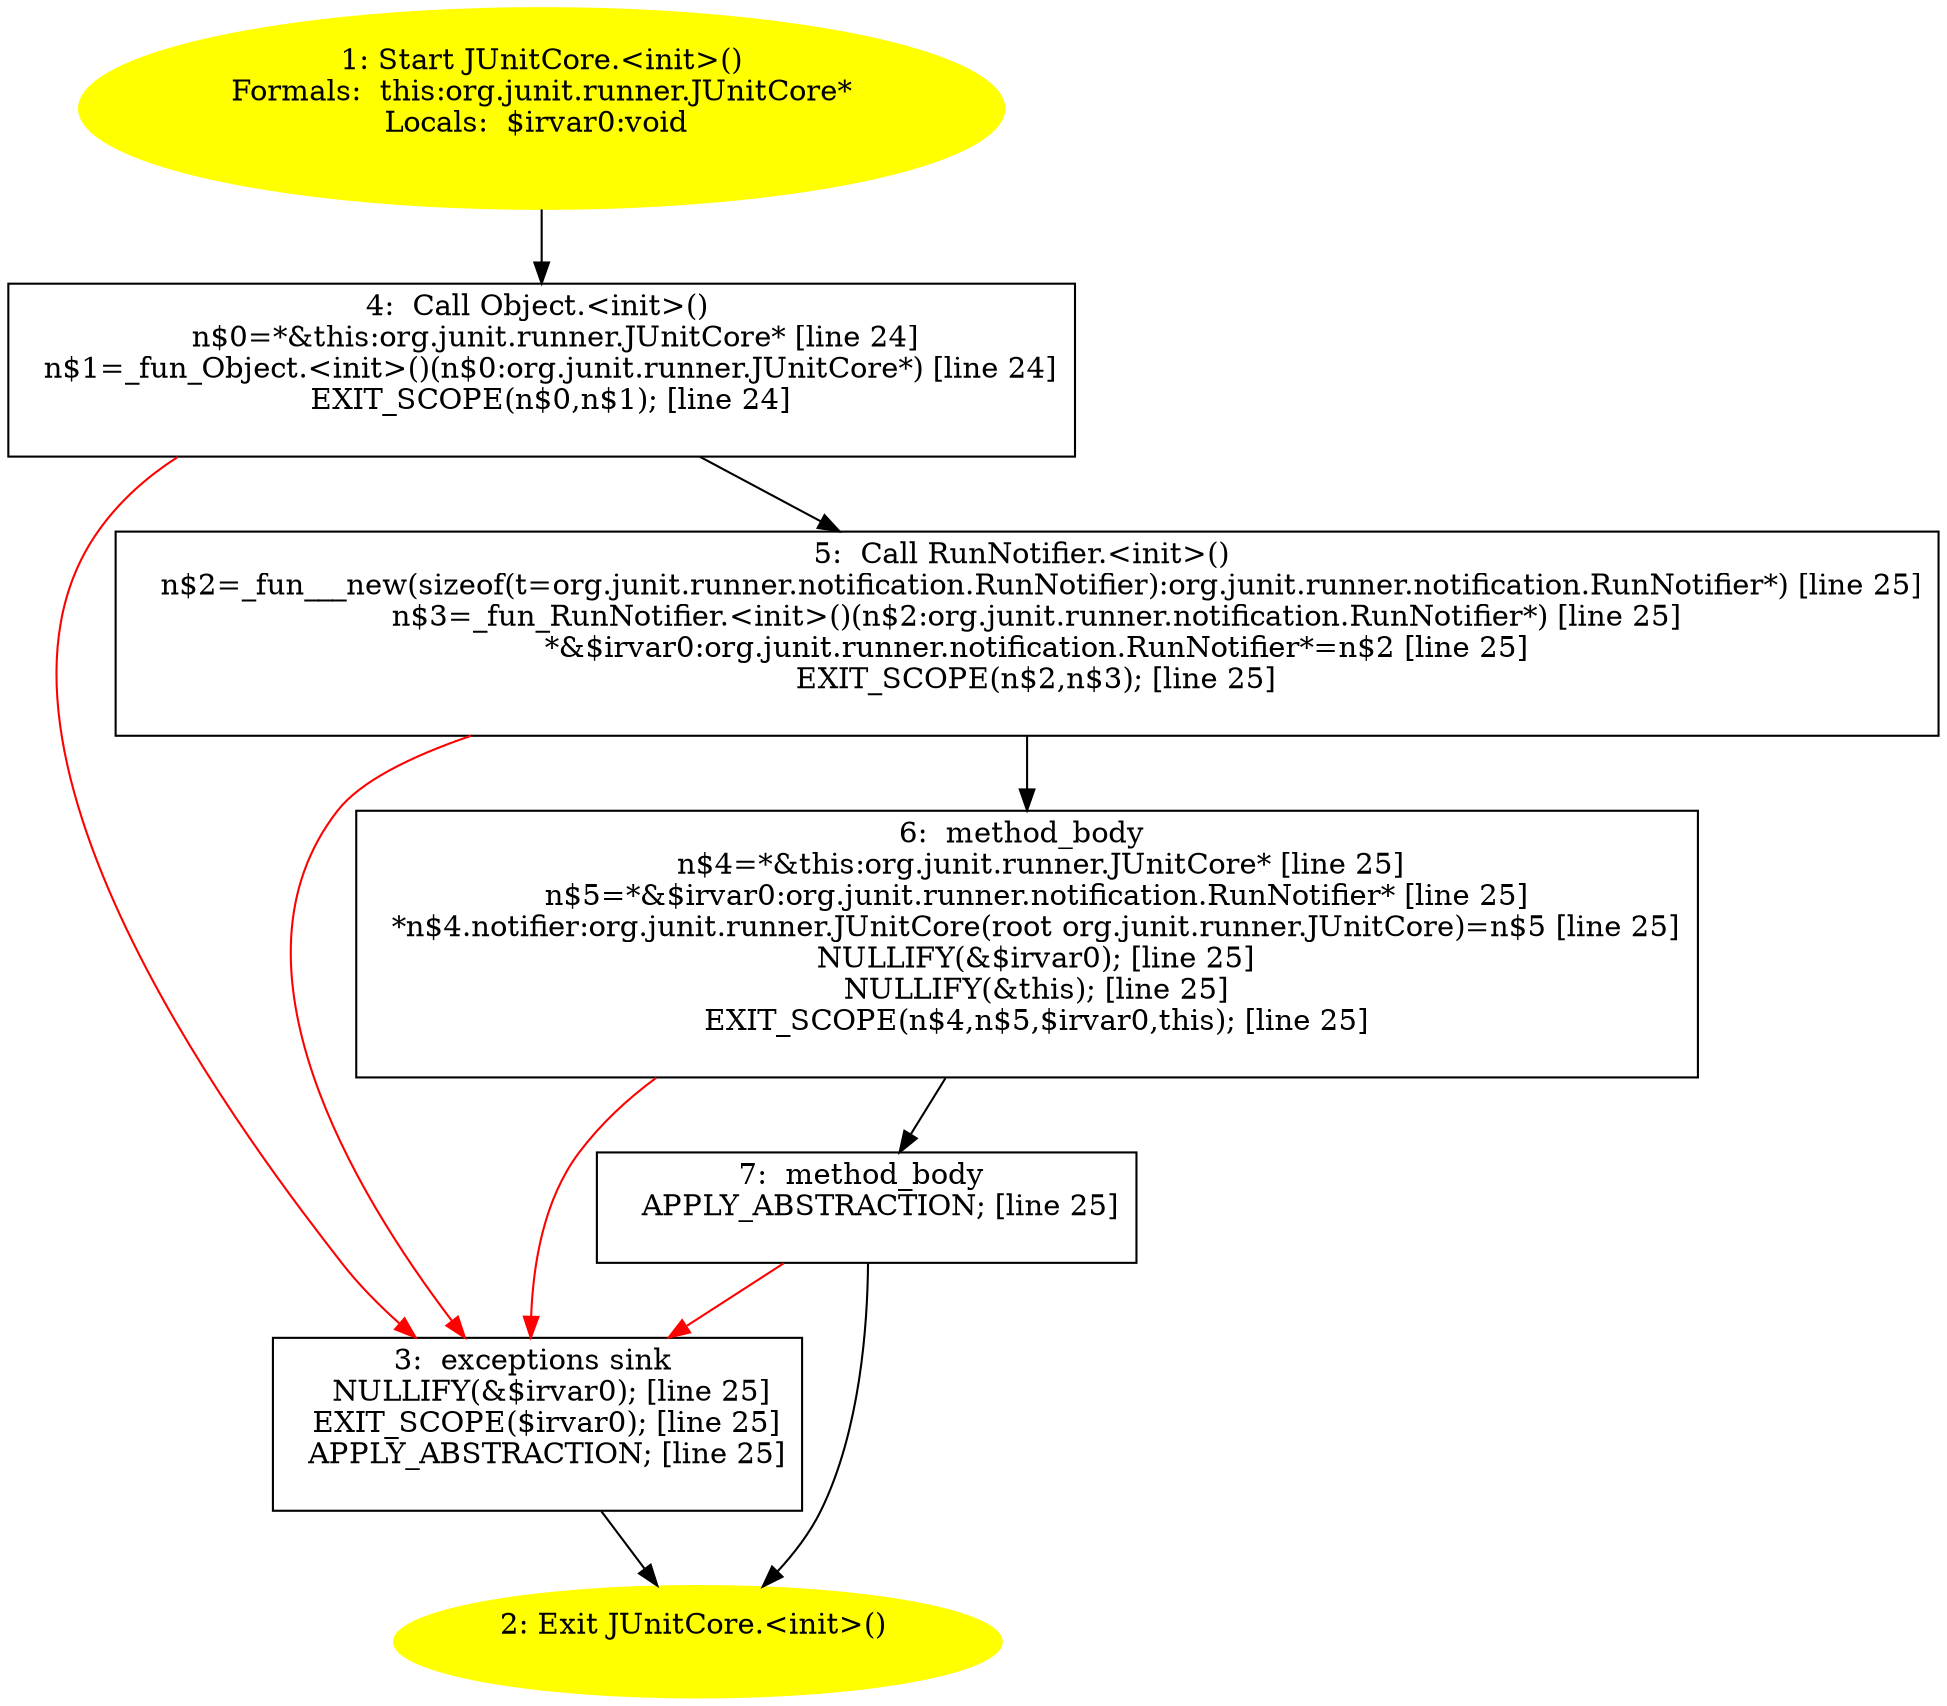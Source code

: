 /* @generated */
digraph cfg {
"org.junit.runner.JUnitCore.<init>().a442baaee0d332ff6602f6eaf487bd08_1" [label="1: Start JUnitCore.<init>()\nFormals:  this:org.junit.runner.JUnitCore*\nLocals:  $irvar0:void \n  " color=yellow style=filled]
	

	 "org.junit.runner.JUnitCore.<init>().a442baaee0d332ff6602f6eaf487bd08_1" -> "org.junit.runner.JUnitCore.<init>().a442baaee0d332ff6602f6eaf487bd08_4" ;
"org.junit.runner.JUnitCore.<init>().a442baaee0d332ff6602f6eaf487bd08_2" [label="2: Exit JUnitCore.<init>() \n  " color=yellow style=filled]
	

"org.junit.runner.JUnitCore.<init>().a442baaee0d332ff6602f6eaf487bd08_3" [label="3:  exceptions sink \n   NULLIFY(&$irvar0); [line 25]\n  EXIT_SCOPE($irvar0); [line 25]\n  APPLY_ABSTRACTION; [line 25]\n " shape="box"]
	

	 "org.junit.runner.JUnitCore.<init>().a442baaee0d332ff6602f6eaf487bd08_3" -> "org.junit.runner.JUnitCore.<init>().a442baaee0d332ff6602f6eaf487bd08_2" ;
"org.junit.runner.JUnitCore.<init>().a442baaee0d332ff6602f6eaf487bd08_4" [label="4:  Call Object.<init>() \n   n$0=*&this:org.junit.runner.JUnitCore* [line 24]\n  n$1=_fun_Object.<init>()(n$0:org.junit.runner.JUnitCore*) [line 24]\n  EXIT_SCOPE(n$0,n$1); [line 24]\n " shape="box"]
	

	 "org.junit.runner.JUnitCore.<init>().a442baaee0d332ff6602f6eaf487bd08_4" -> "org.junit.runner.JUnitCore.<init>().a442baaee0d332ff6602f6eaf487bd08_5" ;
	 "org.junit.runner.JUnitCore.<init>().a442baaee0d332ff6602f6eaf487bd08_4" -> "org.junit.runner.JUnitCore.<init>().a442baaee0d332ff6602f6eaf487bd08_3" [color="red" ];
"org.junit.runner.JUnitCore.<init>().a442baaee0d332ff6602f6eaf487bd08_5" [label="5:  Call RunNotifier.<init>() \n   n$2=_fun___new(sizeof(t=org.junit.runner.notification.RunNotifier):org.junit.runner.notification.RunNotifier*) [line 25]\n  n$3=_fun_RunNotifier.<init>()(n$2:org.junit.runner.notification.RunNotifier*) [line 25]\n  *&$irvar0:org.junit.runner.notification.RunNotifier*=n$2 [line 25]\n  EXIT_SCOPE(n$2,n$3); [line 25]\n " shape="box"]
	

	 "org.junit.runner.JUnitCore.<init>().a442baaee0d332ff6602f6eaf487bd08_5" -> "org.junit.runner.JUnitCore.<init>().a442baaee0d332ff6602f6eaf487bd08_6" ;
	 "org.junit.runner.JUnitCore.<init>().a442baaee0d332ff6602f6eaf487bd08_5" -> "org.junit.runner.JUnitCore.<init>().a442baaee0d332ff6602f6eaf487bd08_3" [color="red" ];
"org.junit.runner.JUnitCore.<init>().a442baaee0d332ff6602f6eaf487bd08_6" [label="6:  method_body \n   n$4=*&this:org.junit.runner.JUnitCore* [line 25]\n  n$5=*&$irvar0:org.junit.runner.notification.RunNotifier* [line 25]\n  *n$4.notifier:org.junit.runner.JUnitCore(root org.junit.runner.JUnitCore)=n$5 [line 25]\n  NULLIFY(&$irvar0); [line 25]\n  NULLIFY(&this); [line 25]\n  EXIT_SCOPE(n$4,n$5,$irvar0,this); [line 25]\n " shape="box"]
	

	 "org.junit.runner.JUnitCore.<init>().a442baaee0d332ff6602f6eaf487bd08_6" -> "org.junit.runner.JUnitCore.<init>().a442baaee0d332ff6602f6eaf487bd08_7" ;
	 "org.junit.runner.JUnitCore.<init>().a442baaee0d332ff6602f6eaf487bd08_6" -> "org.junit.runner.JUnitCore.<init>().a442baaee0d332ff6602f6eaf487bd08_3" [color="red" ];
"org.junit.runner.JUnitCore.<init>().a442baaee0d332ff6602f6eaf487bd08_7" [label="7:  method_body \n   APPLY_ABSTRACTION; [line 25]\n " shape="box"]
	

	 "org.junit.runner.JUnitCore.<init>().a442baaee0d332ff6602f6eaf487bd08_7" -> "org.junit.runner.JUnitCore.<init>().a442baaee0d332ff6602f6eaf487bd08_2" ;
	 "org.junit.runner.JUnitCore.<init>().a442baaee0d332ff6602f6eaf487bd08_7" -> "org.junit.runner.JUnitCore.<init>().a442baaee0d332ff6602f6eaf487bd08_3" [color="red" ];
}
